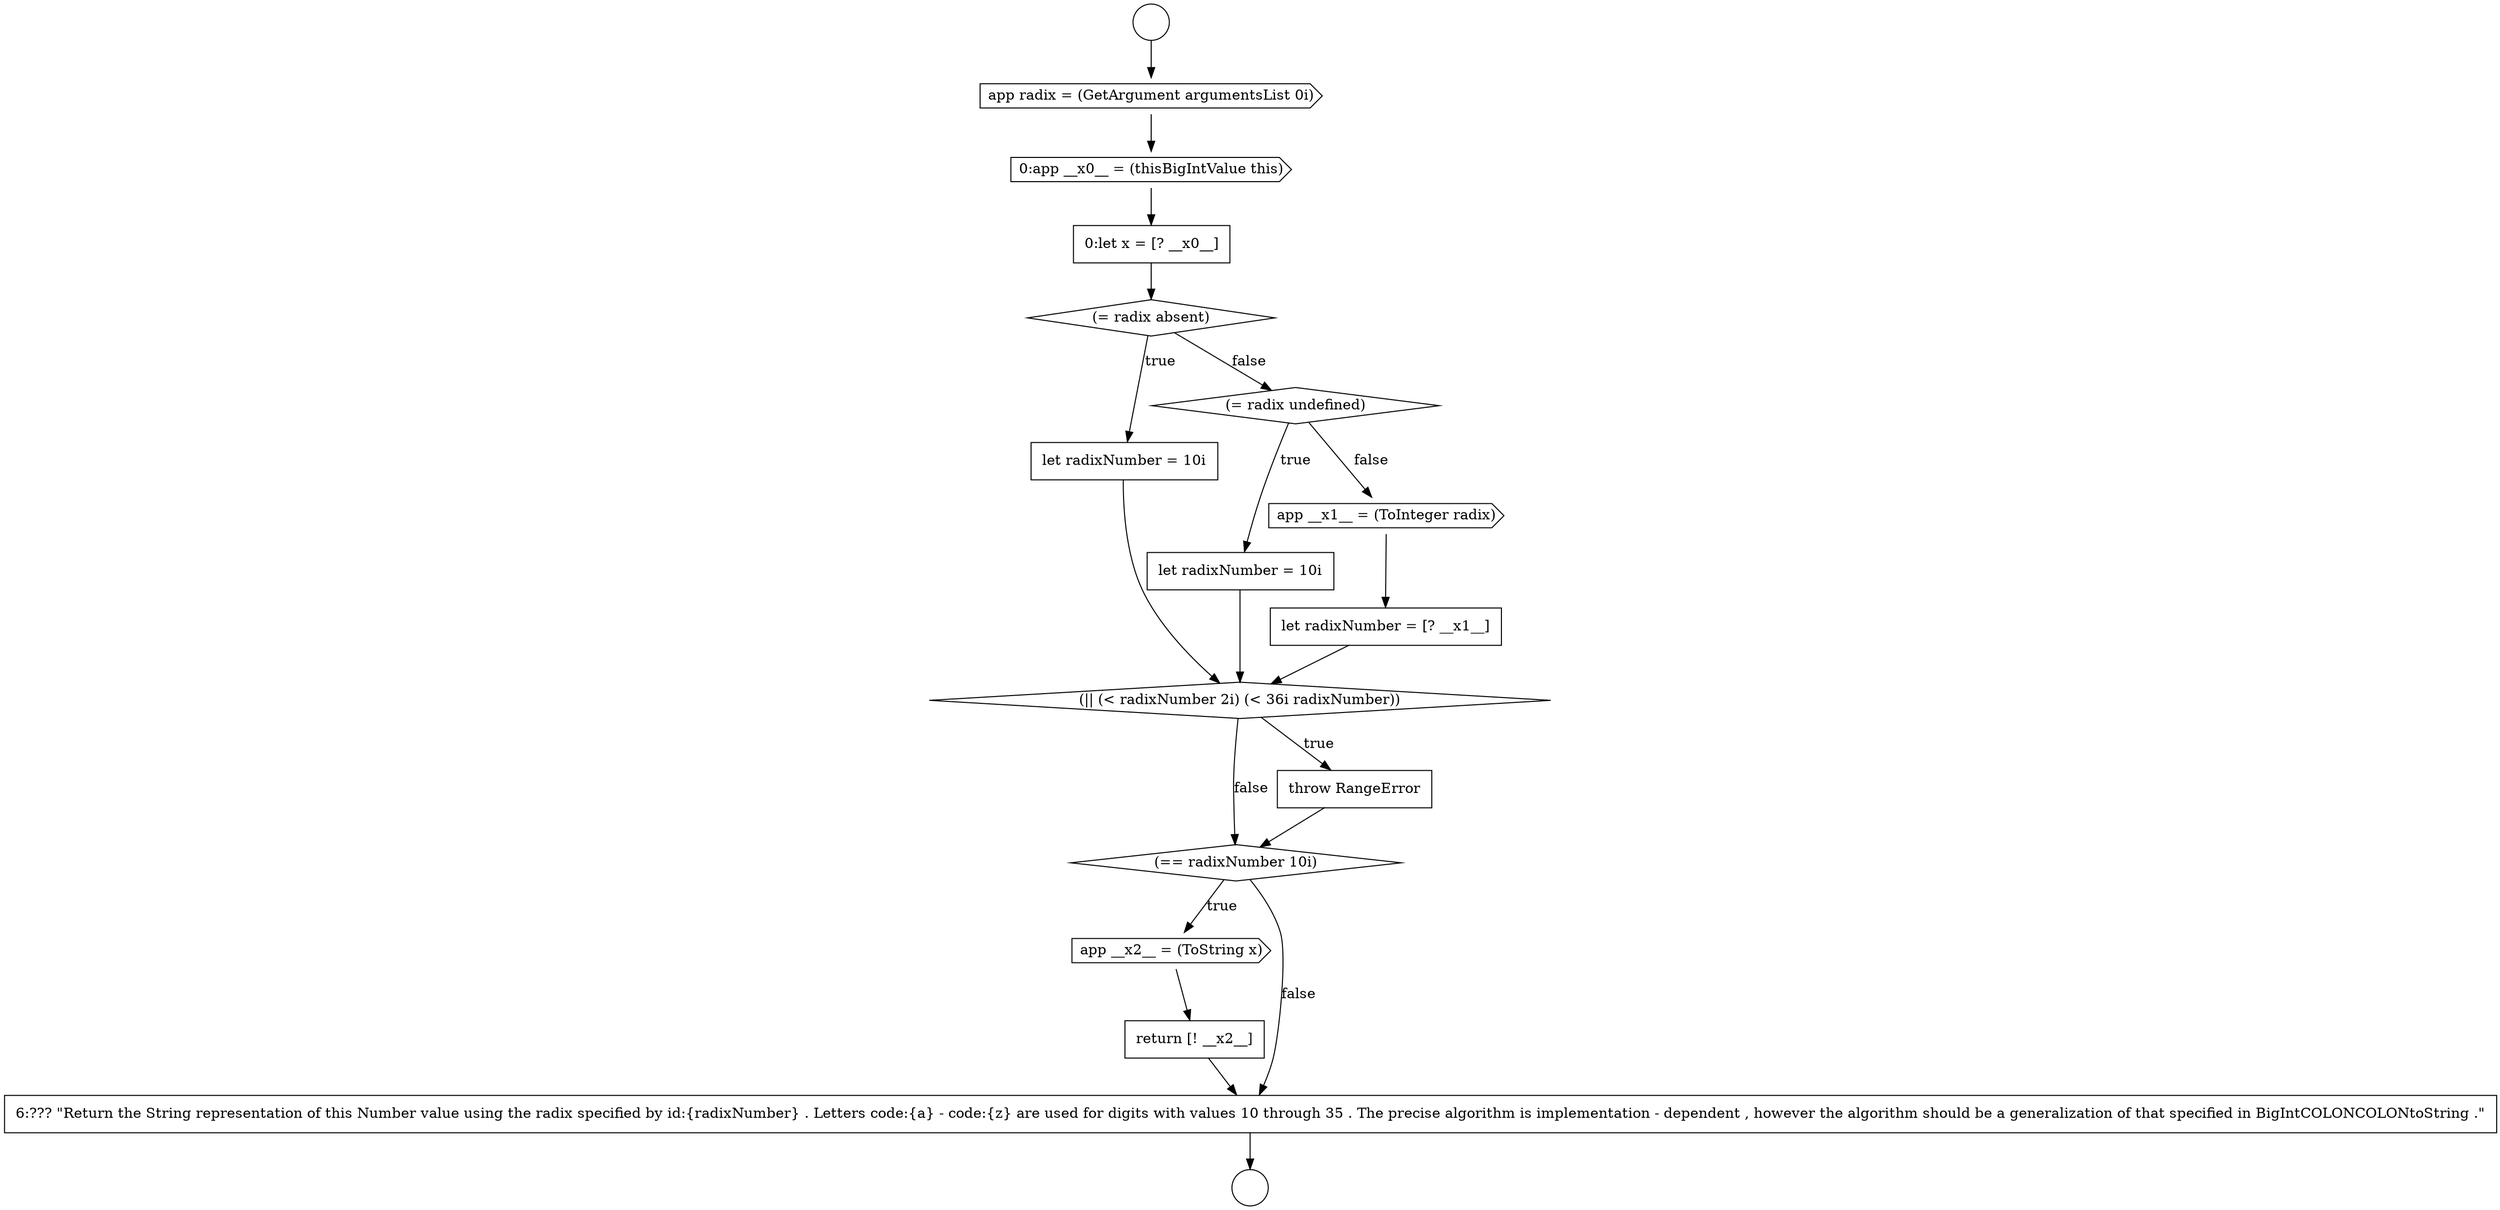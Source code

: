 digraph {
  node13067 [shape=none, margin=0, label=<<font color="black">
    <table border="0" cellborder="1" cellspacing="0" cellpadding="10">
      <tr><td align="left">let radixNumber = 10i</td></tr>
    </table>
  </font>> color="black" fillcolor="white" style=filled]
  node13074 [shape=diamond, label=<<font color="black">(== radixNumber 10i)</font>> color="black" fillcolor="white" style=filled]
  node13066 [shape=diamond, label=<<font color="black">(= radix absent)</font>> color="black" fillcolor="white" style=filled]
  node13071 [shape=none, margin=0, label=<<font color="black">
    <table border="0" cellborder="1" cellspacing="0" cellpadding="10">
      <tr><td align="left">let radixNumber = [? __x1__]</td></tr>
    </table>
  </font>> color="black" fillcolor="white" style=filled]
  node13075 [shape=cds, label=<<font color="black">app __x2__ = (ToString x)</font>> color="black" fillcolor="white" style=filled]
  node13064 [shape=cds, label=<<font color="black">0:app __x0__ = (thisBigIntValue this)</font>> color="black" fillcolor="white" style=filled]
  node13069 [shape=none, margin=0, label=<<font color="black">
    <table border="0" cellborder="1" cellspacing="0" cellpadding="10">
      <tr><td align="left">let radixNumber = 10i</td></tr>
    </table>
  </font>> color="black" fillcolor="white" style=filled]
  node13065 [shape=none, margin=0, label=<<font color="black">
    <table border="0" cellborder="1" cellspacing="0" cellpadding="10">
      <tr><td align="left">0:let x = [? __x0__]</td></tr>
    </table>
  </font>> color="black" fillcolor="white" style=filled]
  node13076 [shape=none, margin=0, label=<<font color="black">
    <table border="0" cellborder="1" cellspacing="0" cellpadding="10">
      <tr><td align="left">return [! __x2__]</td></tr>
    </table>
  </font>> color="black" fillcolor="white" style=filled]
  node13068 [shape=diamond, label=<<font color="black">(= radix undefined)</font>> color="black" fillcolor="white" style=filled]
  node13061 [shape=circle label=" " color="black" fillcolor="white" style=filled]
  node13073 [shape=none, margin=0, label=<<font color="black">
    <table border="0" cellborder="1" cellspacing="0" cellpadding="10">
      <tr><td align="left">throw RangeError</td></tr>
    </table>
  </font>> color="black" fillcolor="white" style=filled]
  node13062 [shape=circle label=" " color="black" fillcolor="white" style=filled]
  node13077 [shape=none, margin=0, label=<<font color="black">
    <table border="0" cellborder="1" cellspacing="0" cellpadding="10">
      <tr><td align="left">6:??? &quot;Return the String representation of this Number value using the radix specified by id:{radixNumber} . Letters code:{a} - code:{z} are used for digits with values 10 through 35 . The precise algorithm is implementation - dependent , however the algorithm should be a generalization of that specified in BigIntCOLONCOLONtoString .&quot;</td></tr>
    </table>
  </font>> color="black" fillcolor="white" style=filled]
  node13072 [shape=diamond, label=<<font color="black">(|| (&lt; radixNumber 2i) (&lt; 36i radixNumber))</font>> color="black" fillcolor="white" style=filled]
  node13070 [shape=cds, label=<<font color="black">app __x1__ = (ToInteger radix)</font>> color="black" fillcolor="white" style=filled]
  node13063 [shape=cds, label=<<font color="black">app radix = (GetArgument argumentsList 0i)</font>> color="black" fillcolor="white" style=filled]
  node13075 -> node13076 [ color="black"]
  node13064 -> node13065 [ color="black"]
  node13076 -> node13077 [ color="black"]
  node13072 -> node13073 [label=<<font color="black">true</font>> color="black"]
  node13072 -> node13074 [label=<<font color="black">false</font>> color="black"]
  node13073 -> node13074 [ color="black"]
  node13071 -> node13072 [ color="black"]
  node13077 -> node13062 [ color="black"]
  node13065 -> node13066 [ color="black"]
  node13066 -> node13067 [label=<<font color="black">true</font>> color="black"]
  node13066 -> node13068 [label=<<font color="black">false</font>> color="black"]
  node13069 -> node13072 [ color="black"]
  node13061 -> node13063 [ color="black"]
  node13063 -> node13064 [ color="black"]
  node13067 -> node13072 [ color="black"]
  node13068 -> node13069 [label=<<font color="black">true</font>> color="black"]
  node13068 -> node13070 [label=<<font color="black">false</font>> color="black"]
  node13074 -> node13075 [label=<<font color="black">true</font>> color="black"]
  node13074 -> node13077 [label=<<font color="black">false</font>> color="black"]
  node13070 -> node13071 [ color="black"]
}
